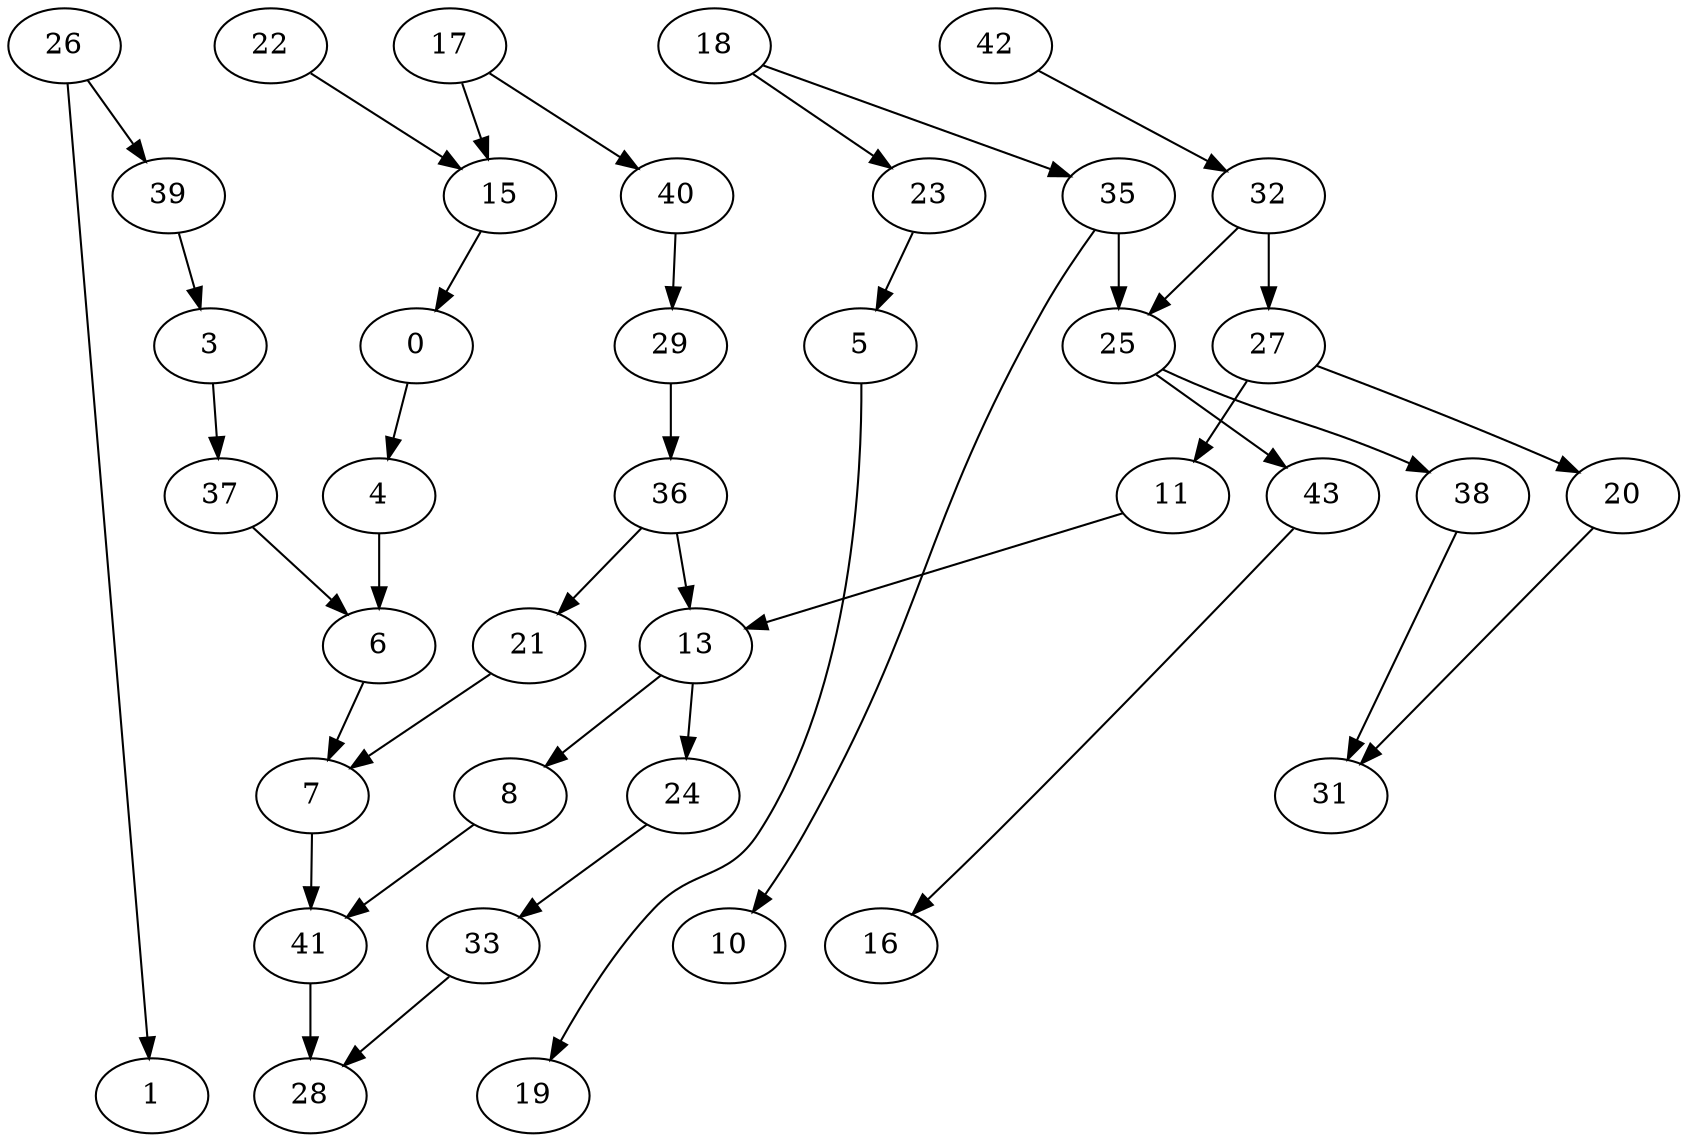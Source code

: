 digraph G {
    0;
    4;
    6;
    7;
    41;
    28;
    17;
    15;
    40;
    29;
    22;
    36;
    13;
    21;
    3;
    37;
    5;
    19;
    8;
    18;
    23;
    35;
    25;
    10;
    42;
    32;
    27;
    38;
    43;
    11;
    20;
    24;
    33;
    26;
    1;
    39;
    31;
    16;
    0 -> 4 [weight=0];
    4 -> 6 [weight=1];
    6 -> 7 [weight=0];
    7 -> 41 [weight=0];
    41 -> 28 [weight=1];
    17 -> 15 [weight=0];
    17 -> 40 [weight=0];
    15 -> 0 [weight=0];
    40 -> 29 [weight=0];
    29 -> 36 [weight=1];
    22 -> 15 [weight=0];
    36 -> 13 [weight=0];
    36 -> 21 [weight=0];
    13 -> 8 [weight=0];
    13 -> 24 [weight=0];
    21 -> 7 [weight=0];
    3 -> 37 [weight=0];
    37 -> 6 [weight=0];
    5 -> 19 [weight=0];
    8 -> 41 [weight=0];
    18 -> 23 [weight=0];
    18 -> 35 [weight=0];
    23 -> 5 [weight=0];
    35 -> 25 [weight=1];
    35 -> 10 [weight=0];
    25 -> 38 [weight=0];
    25 -> 43 [weight=0];
    42 -> 32 [weight=0];
    32 -> 25 [weight=0];
    32 -> 27 [weight=0];
    27 -> 11 [weight=0];
    27 -> 20 [weight=0];
    38 -> 31 [weight=0];
    43 -> 16 [weight=0];
    11 -> 13 [weight=0];
    20 -> 31 [weight=0];
    24 -> 33 [weight=0];
    33 -> 28 [weight=0];
    26 -> 1 [weight=0];
    26 -> 39 [weight=0];
    39 -> 3 [weight=0];
}
